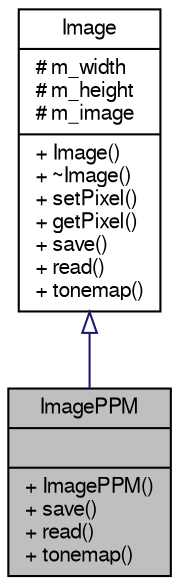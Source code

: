 digraph "ImagePPM"
{
  edge [fontname="FreeSans",fontsize="10",labelfontname="FreeSans",labelfontsize="10"];
  node [fontname="FreeSans",fontsize="10",shape=record];
  Node1 [label="{ImagePPM\n||+ ImagePPM()\l+ save()\l+ read()\l+ tonemap()\l}",height=0.2,width=0.4,color="black", fillcolor="grey75", style="filled", fontcolor="black"];
  Node2 -> Node1 [dir="back",color="midnightblue",fontsize="10",style="solid",arrowtail="onormal",fontname="FreeSans"];
  Node2 [label="{Image\n|# m_width\l# m_height\l# m_image\l|+ Image()\l+ ~Image()\l+ setPixel()\l+ getPixel()\l+ save()\l+ read()\l+ tonemap()\l}",height=0.2,width=0.4,color="black", fillcolor="white", style="filled",URL="$classImage.html",tooltip="The Image is the base class of a structure that stores an image, child classes are expected to implem..."];
}
